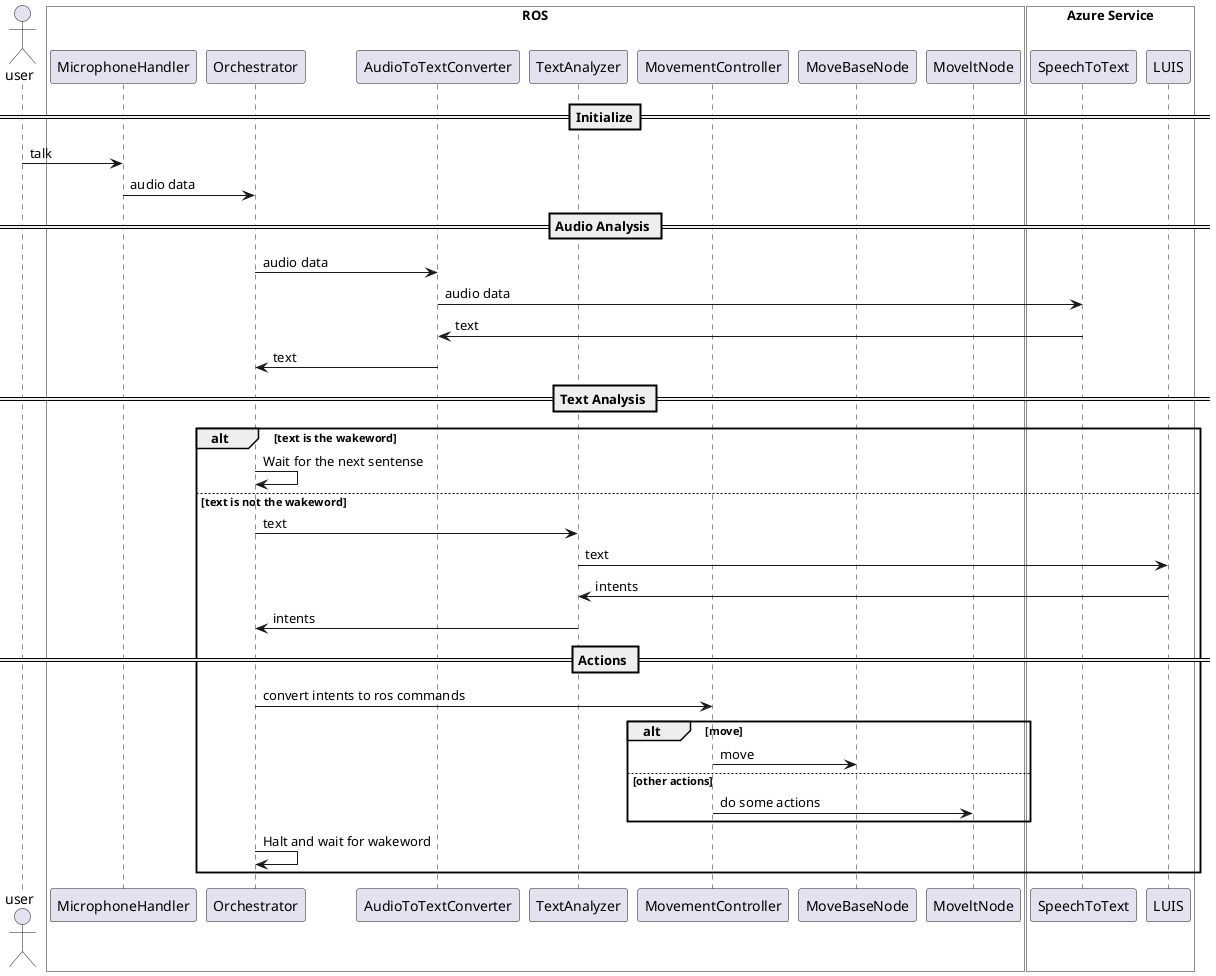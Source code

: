 @startuml

actor user

box "ROS" #White
participant MicrophoneHandler
participant Orchestrator
participant AudioToTextConverter
participant TextAnalyzer
participant MovementController
participant MoveBaseNode
participant MoveltNode

end box

box "Azure Service" #White
participant SpeechToText
participant LUIS
end box

== Initialize==

user -> MicrophoneHandler: talk

MicrophoneHandler -> Orchestrator: audio data

== Audio Analysis ==

Orchestrator -> AudioToTextConverter: audio data
AudioToTextConverter -> SpeechToText: audio data
SpeechToText -> AudioToTextConverter: text
AudioToTextConverter -> Orchestrator: text

== Text Analysis ==

alt text is the wakeword
    Orchestrator -> Orchestrator: Wait for the next sentense
else text is not the wakeword
    Orchestrator -> TextAnalyzer: text
    TextAnalyzer -> LUIS: text
    LUIS -> TextAnalyzer: intents
    TextAnalyzer -> Orchestrator: intents

== Actions ==
    Orchestrator -> MovementController: convert intents to ros commands

    alt move 
        MovementController -> MoveBaseNode: move
    else other actions
        MovementController -> MoveltNode: do some actions
    end

    Orchestrator -> Orchestrator: Halt and wait for wakeword
end

@enduml